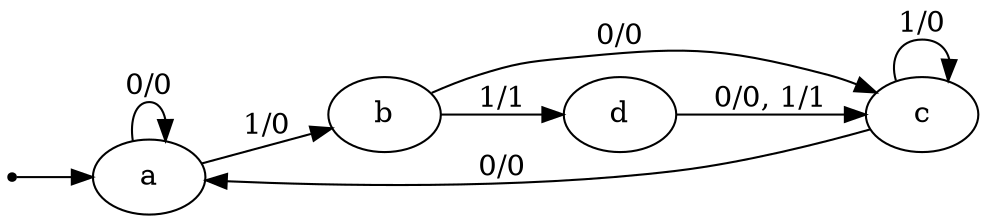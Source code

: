 digraph STG {
	rankdir=LR;

	INIT [shape=point];
	a [label="a"];
	b [label="b"];
	c [label="c"];
	d [label="d"];

	INIT -> a;
	a -> a [label="0/0"];
	a -> b [label="1/0"];
	b -> c [label="0/0"];
	b -> d [label="1/1"];
	c -> a [label="0/0"];
	c -> c [label="1/0"];
	d -> c [label="0/0, 1/1"];
}

